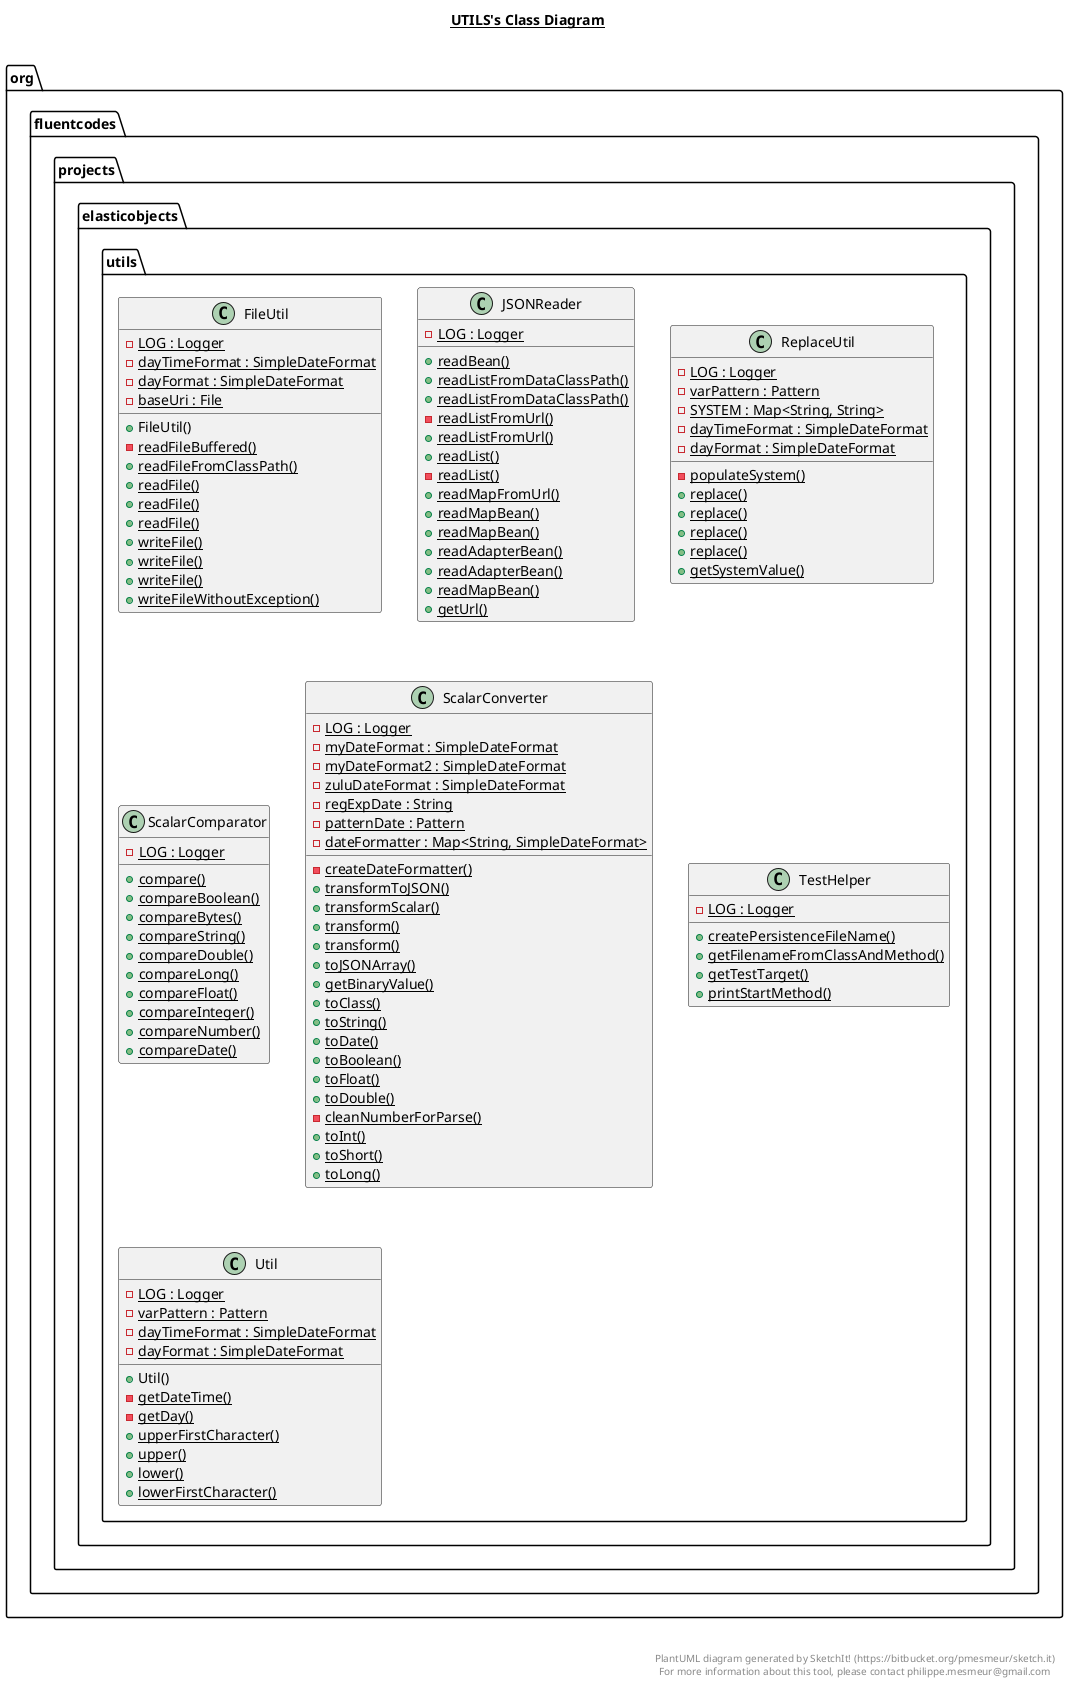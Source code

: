 @startuml

title __UTILS's Class Diagram__\n

  package org.fluentcodes.projects.elasticobjects {
    package org.fluentcodes.projects.elasticobjects.utils {
      class FileUtil {
          {static} - LOG : Logger
          {static} - dayTimeFormat : SimpleDateFormat
          {static} - dayFormat : SimpleDateFormat
          {static} - baseUri : File
          + FileUtil()
          {static} - readFileBuffered()
          {static} + readFileFromClassPath()
          {static} + readFile()
          {static} + readFile()
          {static} + readFile()
          {static} + writeFile()
          {static} + writeFile()
          {static} + writeFile()
          {static} + writeFileWithoutException()
      }
    }
  }
  

  package org.fluentcodes.projects.elasticobjects {
    package org.fluentcodes.projects.elasticobjects.utils {
      class JSONReader {
          {static} - LOG : Logger
          {static} + readBean()
          {static} + readListFromDataClassPath()
          {static} + readListFromDataClassPath()
          {static} - readListFromUrl()
          {static} + readListFromUrl()
          {static} + readList()
          {static} - readList()
          {static} + readMapFromUrl()
          {static} + readMapBean()
          {static} + readMapBean()
          {static} + readAdapterBean()
          {static} + readAdapterBean()
          {static} + readMapBean()
          {static} + getUrl()
      }
    }
  }
  

  package org.fluentcodes.projects.elasticobjects {
    package org.fluentcodes.projects.elasticobjects.utils {
      class ReplaceUtil {
          {static} - LOG : Logger
          {static} - varPattern : Pattern
          {static} - SYSTEM : Map<String, String>
          {static} - dayTimeFormat : SimpleDateFormat
          {static} - dayFormat : SimpleDateFormat
          {static} - populateSystem()
          {static} + replace()
          {static} + replace()
          {static} + replace()
          {static} + replace()
          {static} + getSystemValue()
      }
    }
  }
  

  package org.fluentcodes.projects.elasticobjects {
    package org.fluentcodes.projects.elasticobjects.utils {
      class ScalarComparator {
          {static} - LOG : Logger
          {static} + compare()
          {static} + compareBoolean()
          {static} + compareBytes()
          {static} + compareString()
          {static} + compareDouble()
          {static} + compareLong()
          {static} + compareFloat()
          {static} + compareInteger()
          {static} + compareNumber()
          {static} + compareDate()
      }
    }
  }
  

  package org.fluentcodes.projects.elasticobjects {
    package org.fluentcodes.projects.elasticobjects.utils {
      class ScalarConverter {
          {static} - LOG : Logger
          {static} - myDateFormat : SimpleDateFormat
          {static} - myDateFormat2 : SimpleDateFormat
          {static} - zuluDateFormat : SimpleDateFormat
          {static} - regExpDate : String
          {static} - patternDate : Pattern
          {static} - dateFormatter : Map<String, SimpleDateFormat>
          {static} - createDateFormatter()
          {static} + transformToJSON()
          {static} + transformScalar()
          {static} + transform()
          {static} + transform()
          {static} + toJSONArray()
          {static} + getBinaryValue()
          {static} + toClass()
          {static} + toString()
          {static} + toDate()
          {static} + toBoolean()
          {static} + toFloat()
          {static} + toDouble()
          {static} - cleanNumberForParse()
          {static} + toInt()
          {static} + toShort()
          {static} + toLong()
      }
    }
  }
  

  package org.fluentcodes.projects.elasticobjects {
    package org.fluentcodes.projects.elasticobjects.utils {
      class TestHelper {
          {static} - LOG : Logger
          {static} + createPersistenceFileName()
          {static} + getFilenameFromClassAndMethod()
          {static} + getTestTarget()
          {static} + printStartMethod()
      }
    }
  }
  

  package org.fluentcodes.projects.elasticobjects {
    package org.fluentcodes.projects.elasticobjects.utils {
      class Util {
          {static} - LOG : Logger
          {static} - varPattern : Pattern
          {static} - dayTimeFormat : SimpleDateFormat
          {static} - dayFormat : SimpleDateFormat
          + Util()
          {static} - getDateTime()
          {static} - getDay()
          {static} + upperFirstCharacter()
          {static} + upper()
          {static} + lower()
          {static} + lowerFirstCharacter()
      }
    }
  }
  



right footer


PlantUML diagram generated by SketchIt! (https://bitbucket.org/pmesmeur/sketch.it)
For more information about this tool, please contact philippe.mesmeur@gmail.com
endfooter

@enduml
